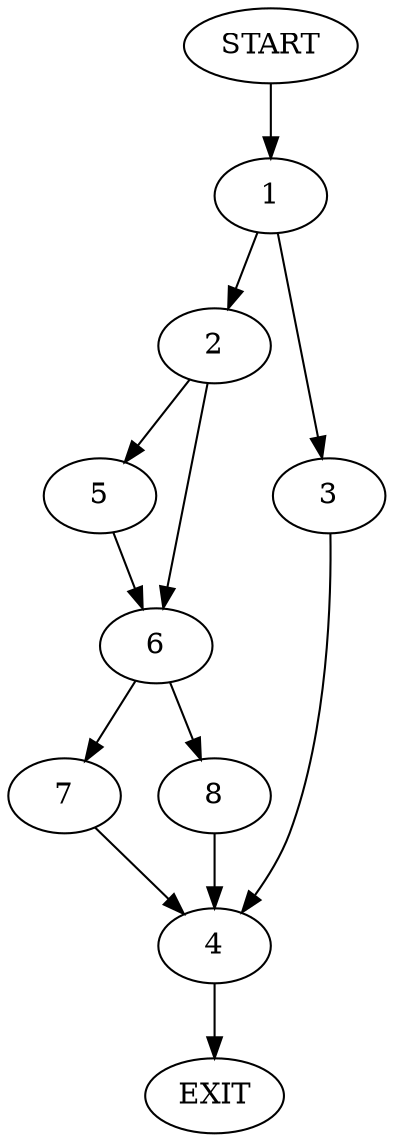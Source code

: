digraph {
0 [label="START"]
9 [label="EXIT"]
0 -> 1
1 -> 2
1 -> 3
3 -> 4
2 -> 5
2 -> 6
4 -> 9
5 -> 6
6 -> 7
6 -> 8
8 -> 4
7 -> 4
}

